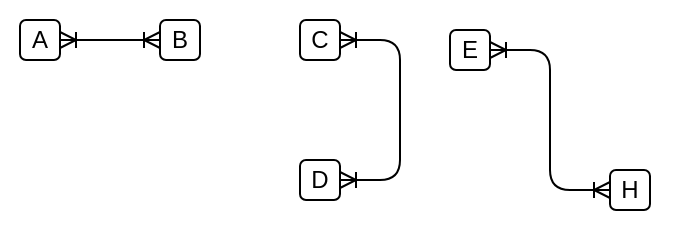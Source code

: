 <mxfile 
  version="25.0.2"
  >
  <diagram
    name="-"
    >
    <mxGraphModel
      grid="1" 
      gridSize="10" 
      guides="1" 
      tooltips="1" 
      connect="1" 
      arrows="1" 
      fold="1" 
      page="1" 
      pageScale="1" 
      pageWidth="1" 
      pageHeight="1" 
      math="0" 
      shadow="0"
      >
      <root>
        <mxCell
          id="page"
          />
        <mxCell
          id="root" 
          parent="page"
          />
        <mxCell
          style="verticalAlign=top;aspect=fixed;align=center;spacingLeft=5;spacingRight=5;spacingBottom=5;strokeColor=none;" 
          id="shape_" 
          parent="root" 
          value=" " 
          vertex="1"
          >
          <mxGeometry
            as="geometry" 
            width="340" 
            height="120" 
            x="0" 
            y="0"
            />
          </mxCell>
        <mxCell
          style="verticalAlign=top;aspect=fixed;align=center;spacingLeft=5;spacingRight=5;spacingBottom=5;noLabel=1;opacity=0;" 
          id="column" 
          parent="shape_" 
          value="Column" 
          vertex="1"
          >
          <mxGeometry
            as="geometry" 
            width="90" 
            height="100" 
            x="10" 
            y="10"
            />
          </mxCell>
        <mxCell
          style="rounded=1;whiteSpace=wrap;verticalAlign=middle;align=center;" 
          id="entity_a" 
          parent="column" 
          value="A" 
          vertex="1"
          >
          <mxGeometry
            width="20" 
            height="20" 
            as="geometry" 
            x="0" 
            y="0"
            />
          </mxCell>
        <mxCell
          style="rounded=1;whiteSpace=wrap;verticalAlign=middle;align=center;" 
          id="entity_b" 
          parent="column" 
          value="B" 
          vertex="1"
          >
          <mxGeometry
            width="20" 
            height="20" 
            as="geometry" 
            x="70" 
            y="0"
            />
          </mxCell>
        <mxCell
          style="verticalAlign=top;aspect=fixed;align=center;spacingLeft=5;spacingRight=5;spacingBottom=5;noLabel=1;opacity=0;" 
          id="row" 
          parent="shape_" 
          value="Row" 
          vertex="1"
          >
          <mxGeometry
            as="geometry" 
            width="20" 
            height="100" 
            x="150" 
            y="10"
            />
          </mxCell>
        <mxCell
          style="rounded=1;whiteSpace=wrap;verticalAlign=middle;align=center;" 
          id="entity_c" 
          parent="row" 
          value="C" 
          vertex="1"
          >
          <mxGeometry
            width="20" 
            height="20" 
            as="geometry" 
            x="0" 
            y="0"
            />
          </mxCell>
        <mxCell
          style="rounded=1;whiteSpace=wrap;verticalAlign=middle;align=center;" 
          id="entity_d" 
          parent="row" 
          value="D" 
          vertex="1"
          >
          <mxGeometry
            width="20" 
            height="20" 
            as="geometry" 
            x="0" 
            y="70"
            />
          </mxCell>
        <mxCell
          style="verticalAlign=top;aspect=fixed;align=center;spacingLeft=5;spacingRight=5;spacingBottom=5;noLabel=1;opacity=0;" 
          id="column_2" 
          parent="shape_" 
          value="Column" 
          vertex="1"
          >
          <mxGeometry
            as="geometry" 
            width="110" 
            height="100" 
            x="220" 
            y="10"
            />
          </mxCell>
        <mxCell
          style="verticalAlign=top;aspect=fixed;align=center;spacingLeft=5;spacingRight=5;spacingBottom=5;noLabel=1;opacity=0;" 
          id="row_2" 
          parent="column_2" 
          value="Row" 
          vertex="1"
          >
          <mxGeometry
            width="30" 
            height="100" 
            as="geometry" 
            x="0" 
            y="0"
            />
          </mxCell>
        <mxCell
          style="rounded=1;whiteSpace=wrap;verticalAlign=middle;align=center;" 
          id="entity_e" 
          parent="row_2" 
          value="E" 
          vertex="1"
          >
          <mxGeometry
            width="20" 
            height="20" 
            as="geometry" 
            x="5" 
            y="5"
            />
          </mxCell>
        <mxCell
          style="rounded=1;whiteSpace=wrap;verticalAlign=middle;align=center;strokeColor=transparent;fontColor=transparent;" 
          id="invisible_f" 
          parent="row_2" 
          value="F" 
          vertex="1"
          >
          <mxGeometry
            width="10" 
            height="10" 
            as="geometry" 
            x="10" 
            y="85"
            />
          </mxCell>
        <mxCell
          style="verticalAlign=top;aspect=fixed;align=center;spacingLeft=5;spacingRight=5;spacingBottom=5;noLabel=1;opacity=0;" 
          id="row_3" 
          parent="column_2" 
          value="Row" 
          vertex="1"
          >
          <mxGeometry
            width="30" 
            height="100" 
            as="geometry" 
            x="80" 
            y="0"
            />
          </mxCell>
        <mxCell
          style="rounded=1;whiteSpace=wrap;verticalAlign=middle;align=center;strokeColor=transparent;fontColor=transparent;" 
          id="invisible_g" 
          parent="row_3" 
          value="G" 
          vertex="1"
          >
          <mxGeometry
            width="10" 
            height="10" 
            as="geometry" 
            x="10" 
            y="5"
            />
          </mxCell>
        <mxCell
          style="rounded=1;whiteSpace=wrap;verticalAlign=middle;align=center;" 
          id="entity_h" 
          parent="row_3" 
          value="H" 
          vertex="1"
          >
          <mxGeometry
            width="20" 
            height="20" 
            as="geometry" 
            x="5" 
            y="75"
            />
          </mxCell>
        <mxCell
          id="many_mandatory_to_many_mandatory_manymandatorytomanymandatory" 
          source="entity_a" 
          target="entity_b" 
          parent="root" 
          edge="1" 
          style="edgeStyle=entityRelationEdgeStyle;fontSize=12;html=1;endArrow=ERoneToMany;startArrow=ERoneToMany;"
          >
          <mxGeometry
            relative="1" 
            as="geometry"
            />
          </mxCell>
        <mxCell
          id="many_mandatory_to_many_mandatory_2" 
          source="entity_c" 
          target="entity_d" 
          parent="root" 
          edge="1" 
          style="edgeStyle=entityRelationEdgeStyle;fontSize=12;html=1;endArrow=ERoneToMany;startArrow=ERoneToMany;"
          >
          <mxGeometry
            relative="1" 
            as="geometry"
            />
          </mxCell>
        <mxCell
          id="many_mandatory_to_many_mandatory_3" 
          source="entity_e" 
          target="entity_h" 
          parent="root" 
          edge="1" 
          style="edgeStyle=entityRelationEdgeStyle;fontSize=12;html=1;endArrow=ERoneToMany;startArrow=ERoneToMany;"
          >
          <mxGeometry
            relative="1" 
            as="geometry"
            />
          </mxCell>
        </root>
      </mxGraphModel>
    </diagram>
  </mxfile>